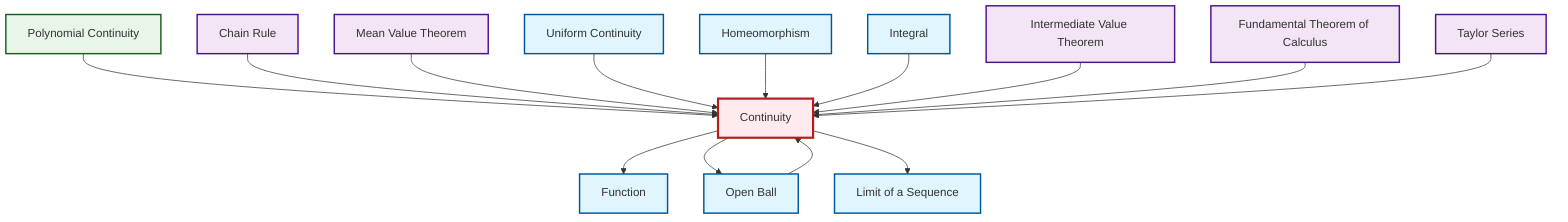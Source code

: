 graph TD
    classDef definition fill:#e1f5fe,stroke:#01579b,stroke-width:2px
    classDef theorem fill:#f3e5f5,stroke:#4a148c,stroke-width:2px
    classDef axiom fill:#fff3e0,stroke:#e65100,stroke-width:2px
    classDef example fill:#e8f5e9,stroke:#1b5e20,stroke-width:2px
    classDef current fill:#ffebee,stroke:#b71c1c,stroke-width:3px
    thm-chain-rule["Chain Rule"]:::theorem
    thm-taylor-series["Taylor Series"]:::theorem
    def-function["Function"]:::definition
    def-limit["Limit of a Sequence"]:::definition
    def-uniform-continuity["Uniform Continuity"]:::definition
    thm-mean-value["Mean Value Theorem"]:::theorem
    def-integral["Integral"]:::definition
    def-continuity["Continuity"]:::definition
    thm-fundamental-calculus["Fundamental Theorem of Calculus"]:::theorem
    thm-intermediate-value["Intermediate Value Theorem"]:::theorem
    def-open-ball["Open Ball"]:::definition
    ex-polynomial-continuity["Polynomial Continuity"]:::example
    def-homeomorphism["Homeomorphism"]:::definition
    def-open-ball --> def-continuity
    ex-polynomial-continuity --> def-continuity
    thm-chain-rule --> def-continuity
    thm-mean-value --> def-continuity
    def-uniform-continuity --> def-continuity
    def-homeomorphism --> def-continuity
    def-continuity --> def-function
    def-integral --> def-continuity
    thm-intermediate-value --> def-continuity
    thm-fundamental-calculus --> def-continuity
    thm-taylor-series --> def-continuity
    def-continuity --> def-open-ball
    def-continuity --> def-limit
    class def-continuity current
